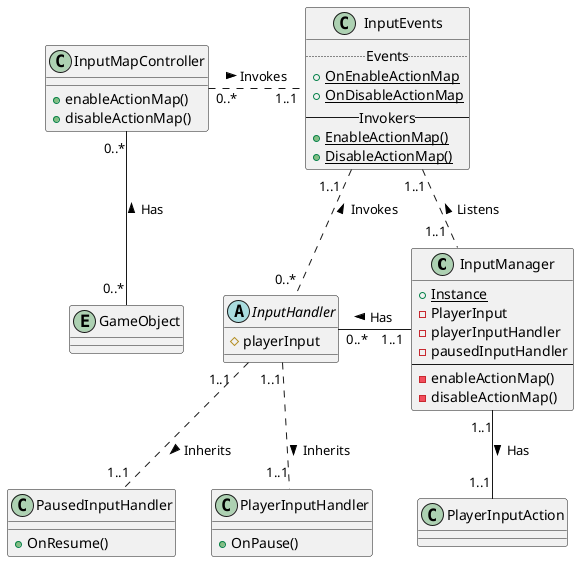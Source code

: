 @startuml inputsystem

class InputManager {
    {static} +Instance
    -PlayerInput
    -playerInputHandler
    -pausedInputHandler
    --
    -enableActionMap()
    -disableActionMap()
}

class InputEvents {
    ..Events..
    {static} +OnEnableActionMap
    {static} +OnDisableActionMap
    --Invokers--
    {static} +EnableActionMap()
    {static} +DisableActionMap()
}

abstract InputHandler {
    #playerInput
}

class PlayerInputHandler {
    +OnPause()
}

class PausedInputHandler {
    +OnResume()
}

class InputMapController {
    +enableActionMap()
    +disableActionMap()
}

class PlayerInputAction
entity GameObject

InputManager        "1..1  "  .up.     "1..1"    InputEvents         : "Listens >"
InputManager        "1..1"    -left-   "0..*"    InputHandler        : "Has >"
InputManager        "1..1"    -down-   "1..1"    PlayerInputAction   : "Has >"

InputHandler        "0..*"    .up.     "1..1  "  InputEvents         : "Invokes >"
InputHandler        "1..1"    .down.   "1..1"    PlayerInputHandler  : "Inherits >"
InputHandler        "1..1   " .down.   "1..1"    PausedInputHandler  : "Inherits >"

InputMapController  "0..*"    .right.  "1..1"    InputEvents         : "Invokes >"
InputMapController  "0..*"    -down-   "0..*"    GameObject          : "Has <"

@enduml
